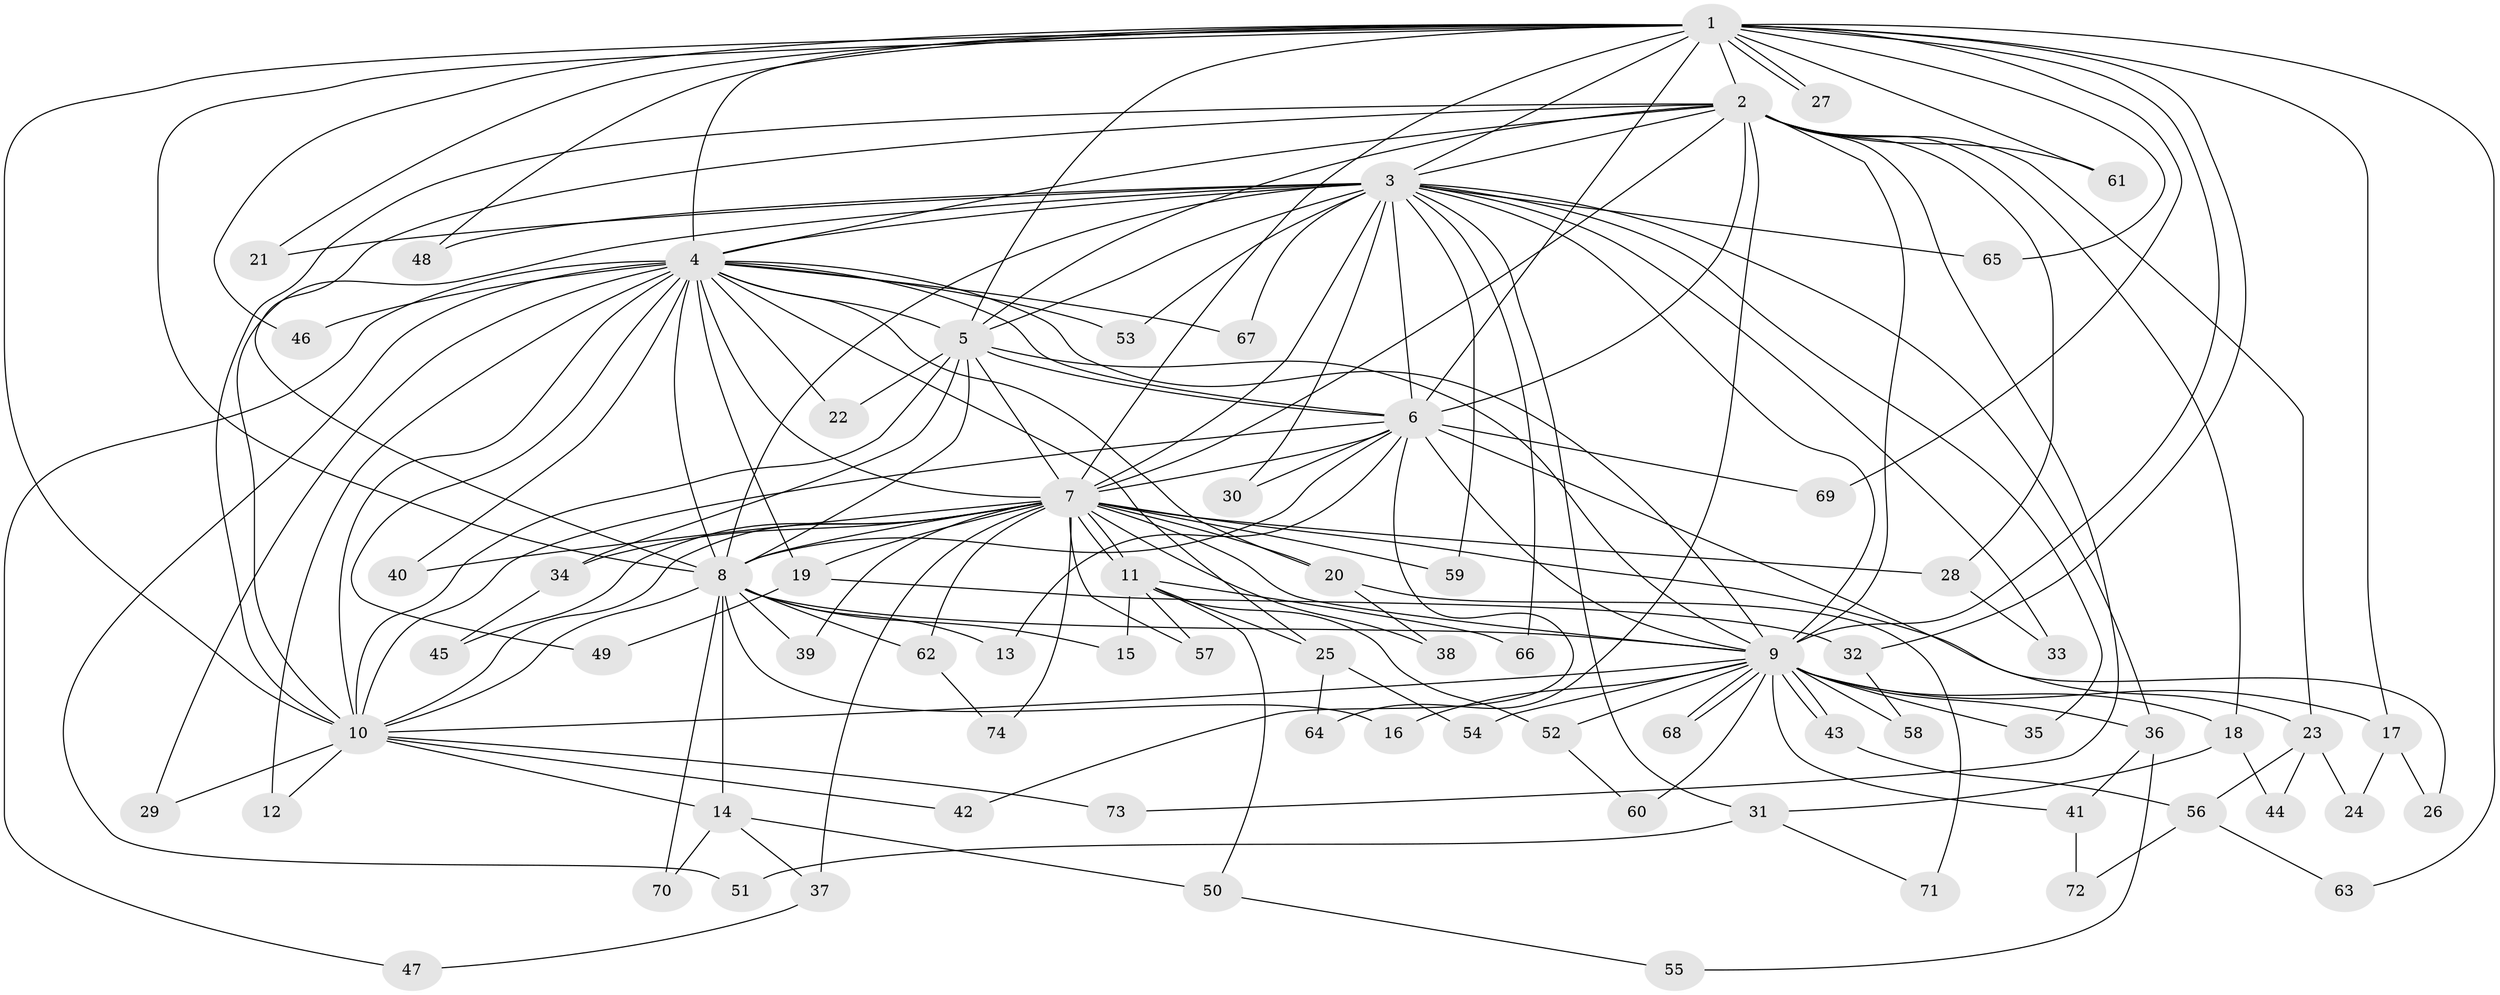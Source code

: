 // Generated by graph-tools (version 1.1) at 2025/49/03/09/25 03:49:39]
// undirected, 74 vertices, 173 edges
graph export_dot {
graph [start="1"]
  node [color=gray90,style=filled];
  1;
  2;
  3;
  4;
  5;
  6;
  7;
  8;
  9;
  10;
  11;
  12;
  13;
  14;
  15;
  16;
  17;
  18;
  19;
  20;
  21;
  22;
  23;
  24;
  25;
  26;
  27;
  28;
  29;
  30;
  31;
  32;
  33;
  34;
  35;
  36;
  37;
  38;
  39;
  40;
  41;
  42;
  43;
  44;
  45;
  46;
  47;
  48;
  49;
  50;
  51;
  52;
  53;
  54;
  55;
  56;
  57;
  58;
  59;
  60;
  61;
  62;
  63;
  64;
  65;
  66;
  67;
  68;
  69;
  70;
  71;
  72;
  73;
  74;
  1 -- 2;
  1 -- 3;
  1 -- 4;
  1 -- 5;
  1 -- 6;
  1 -- 7;
  1 -- 8;
  1 -- 9;
  1 -- 10;
  1 -- 17;
  1 -- 21;
  1 -- 27;
  1 -- 27;
  1 -- 32;
  1 -- 46;
  1 -- 48;
  1 -- 61;
  1 -- 63;
  1 -- 65;
  1 -- 69;
  2 -- 3;
  2 -- 4;
  2 -- 5;
  2 -- 6;
  2 -- 7;
  2 -- 8;
  2 -- 9;
  2 -- 10;
  2 -- 18;
  2 -- 23;
  2 -- 28;
  2 -- 61;
  2 -- 64;
  2 -- 73;
  3 -- 4;
  3 -- 5;
  3 -- 6;
  3 -- 7;
  3 -- 8;
  3 -- 9;
  3 -- 10;
  3 -- 21;
  3 -- 30;
  3 -- 31;
  3 -- 33;
  3 -- 35;
  3 -- 36;
  3 -- 48;
  3 -- 53;
  3 -- 59;
  3 -- 65;
  3 -- 66;
  3 -- 67;
  4 -- 5;
  4 -- 6;
  4 -- 7;
  4 -- 8;
  4 -- 9;
  4 -- 10;
  4 -- 12;
  4 -- 19;
  4 -- 20;
  4 -- 22;
  4 -- 25;
  4 -- 29;
  4 -- 40;
  4 -- 46;
  4 -- 47;
  4 -- 49;
  4 -- 51;
  4 -- 53;
  4 -- 67;
  5 -- 6;
  5 -- 7;
  5 -- 8;
  5 -- 9;
  5 -- 10;
  5 -- 22;
  5 -- 34;
  6 -- 7;
  6 -- 8;
  6 -- 9;
  6 -- 10;
  6 -- 13;
  6 -- 23;
  6 -- 30;
  6 -- 42;
  6 -- 69;
  7 -- 8;
  7 -- 9;
  7 -- 10;
  7 -- 11;
  7 -- 11;
  7 -- 19;
  7 -- 20;
  7 -- 26;
  7 -- 28;
  7 -- 34;
  7 -- 37;
  7 -- 38;
  7 -- 39;
  7 -- 40;
  7 -- 45;
  7 -- 57;
  7 -- 59;
  7 -- 62;
  7 -- 74;
  8 -- 9;
  8 -- 10;
  8 -- 13;
  8 -- 14;
  8 -- 15;
  8 -- 16;
  8 -- 39;
  8 -- 62;
  8 -- 70;
  9 -- 10;
  9 -- 16;
  9 -- 17;
  9 -- 18;
  9 -- 35;
  9 -- 36;
  9 -- 41;
  9 -- 43;
  9 -- 43;
  9 -- 52;
  9 -- 54;
  9 -- 58;
  9 -- 60;
  9 -- 68;
  9 -- 68;
  10 -- 12;
  10 -- 14;
  10 -- 29;
  10 -- 42;
  10 -- 73;
  11 -- 15;
  11 -- 25;
  11 -- 50;
  11 -- 52;
  11 -- 57;
  11 -- 66;
  14 -- 37;
  14 -- 50;
  14 -- 70;
  17 -- 24;
  17 -- 26;
  18 -- 31;
  18 -- 44;
  19 -- 32;
  19 -- 49;
  20 -- 38;
  20 -- 71;
  23 -- 24;
  23 -- 44;
  23 -- 56;
  25 -- 54;
  25 -- 64;
  28 -- 33;
  31 -- 51;
  31 -- 71;
  32 -- 58;
  34 -- 45;
  36 -- 41;
  36 -- 55;
  37 -- 47;
  41 -- 72;
  43 -- 56;
  50 -- 55;
  52 -- 60;
  56 -- 63;
  56 -- 72;
  62 -- 74;
}
